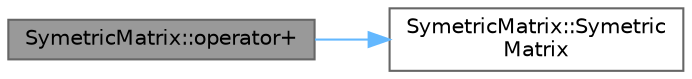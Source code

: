 digraph "SymetricMatrix::operator+"
{
 // INTERACTIVE_SVG=YES
 // LATEX_PDF_SIZE
  bgcolor="transparent";
  edge [fontname=Helvetica,fontsize=10,labelfontname=Helvetica,labelfontsize=10];
  node [fontname=Helvetica,fontsize=10,shape=box,height=0.2,width=0.4];
  rankdir="LR";
  Node1 [id="Node000001",label="SymetricMatrix::operator+",height=0.2,width=0.4,color="gray40", fillcolor="grey60", style="filled", fontcolor="black",tooltip=" "];
  Node1 -> Node2 [id="edge1_Node000001_Node000002",color="steelblue1",style="solid",tooltip=" "];
  Node2 [id="Node000002",label="SymetricMatrix::Symetric\lMatrix",height=0.2,width=0.4,color="grey40", fillcolor="white", style="filled",URL="$da/dcb/classSymetricMatrix.html#aae75739200bdf9e088cbe72bab4770a5",tooltip=" "];
}
